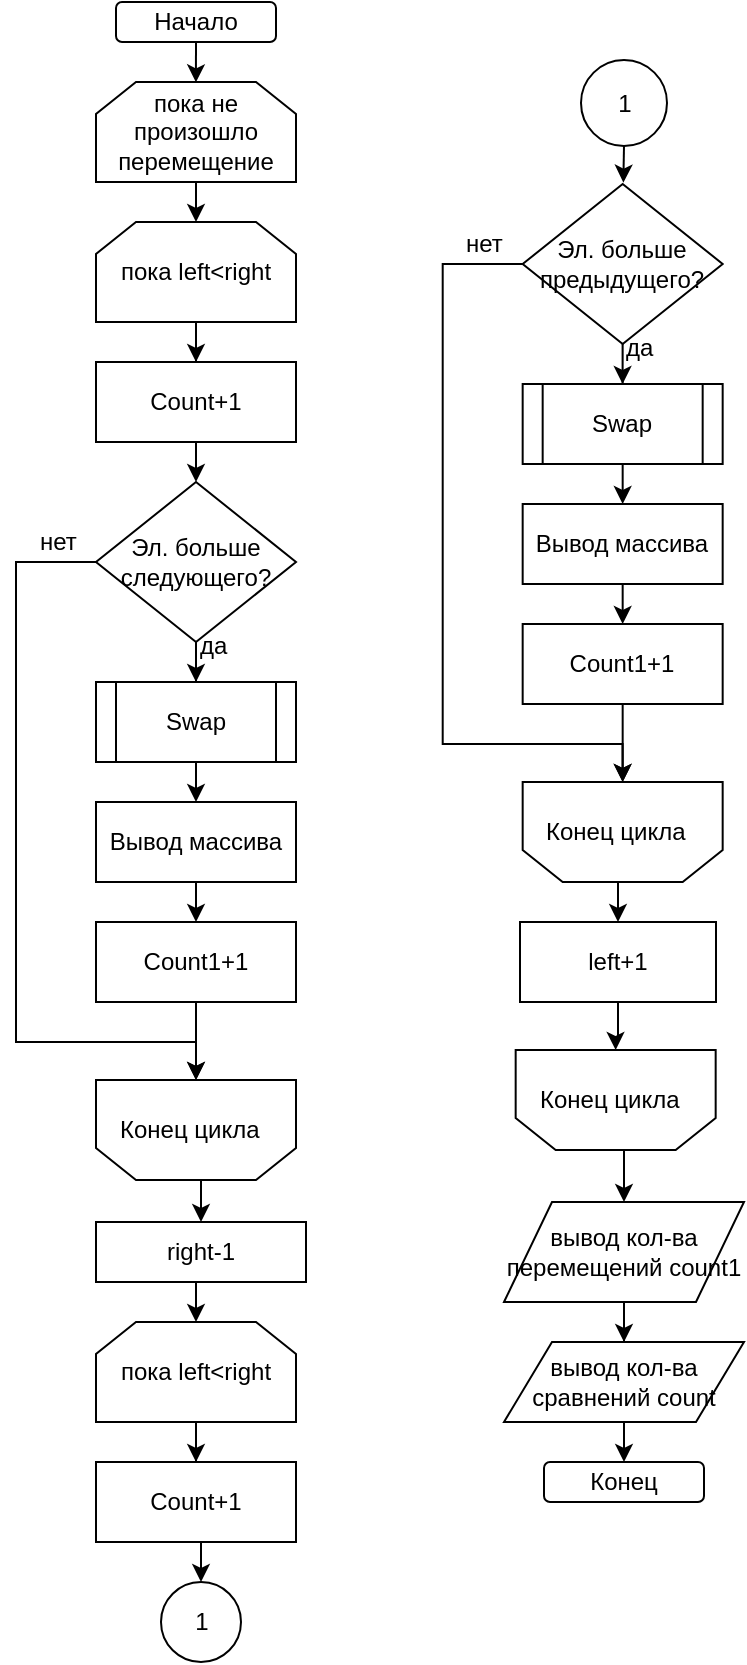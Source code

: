 <mxfile version="10.8.0"><diagram id="lHz1FHxjlDHKA8uJDPiX" name="Page-1"><mxGraphModel dx="357" dy="614" grid="1" gridSize="10" guides="1" tooltips="1" connect="1" arrows="1" fold="1" page="1" pageScale="1" pageWidth="827" pageHeight="1169" math="0" shadow="0"><root><mxCell id="0"/><mxCell id="1" parent="0"/><mxCell id="sAw3xk09c4mFDx1jfZAb-350" style="edgeStyle=orthogonalEdgeStyle;rounded=0;orthogonalLoop=1;jettySize=auto;html=1;exitX=0.5;exitY=1;exitDx=0;exitDy=0;entryX=0.5;entryY=0;entryDx=0;entryDy=0;" edge="1" parent="1" source="sAw3xk09c4mFDx1jfZAb-346"><mxGeometry relative="1" as="geometry"><mxPoint x="189.966" y="60.172" as="targetPoint"/></mxGeometry></mxCell><mxCell id="sAw3xk09c4mFDx1jfZAb-346" value="Начало" style="rounded=1;whiteSpace=wrap;html=1;" vertex="1" parent="1"><mxGeometry x="150" y="20" width="80" height="20" as="geometry"/></mxCell><mxCell id="sAw3xk09c4mFDx1jfZAb-389" style="edgeStyle=orthogonalEdgeStyle;rounded=0;orthogonalLoop=1;jettySize=auto;html=1;exitX=0.5;exitY=1;exitDx=0;exitDy=0;entryX=0.5;entryY=0;entryDx=0;entryDy=0;" edge="1" parent="1" source="sAw3xk09c4mFDx1jfZAb-383" target="sAw3xk09c4mFDx1jfZAb-385"><mxGeometry relative="1" as="geometry"/></mxCell><mxCell id="sAw3xk09c4mFDx1jfZAb-383" value="пока не произошло перемещение" style="shape=loopLimit;whiteSpace=wrap;html=1;" vertex="1" parent="1"><mxGeometry x="140" y="60" width="100" height="50" as="geometry"/></mxCell><mxCell id="sAw3xk09c4mFDx1jfZAb-390" style="edgeStyle=orthogonalEdgeStyle;rounded=0;orthogonalLoop=1;jettySize=auto;html=1;entryX=0.5;entryY=0;entryDx=0;entryDy=0;" edge="1" parent="1" source="sAw3xk09c4mFDx1jfZAb-385" target="sAw3xk09c4mFDx1jfZAb-388"><mxGeometry relative="1" as="geometry"/></mxCell><mxCell id="sAw3xk09c4mFDx1jfZAb-385" value="пока left&amp;lt;right" style="shape=loopLimit;whiteSpace=wrap;html=1;" vertex="1" parent="1"><mxGeometry x="140" y="130" width="100" height="50" as="geometry"/></mxCell><mxCell id="sAw3xk09c4mFDx1jfZAb-424" style="edgeStyle=orthogonalEdgeStyle;rounded=0;orthogonalLoop=1;jettySize=auto;html=1;exitX=0.5;exitY=0;exitDx=0;exitDy=0;entryX=0.5;entryY=0;entryDx=0;entryDy=0;" edge="1" parent="1" source="sAw3xk09c4mFDx1jfZAb-386" target="sAw3xk09c4mFDx1jfZAb-405"><mxGeometry relative="1" as="geometry"/></mxCell><mxCell id="sAw3xk09c4mFDx1jfZAb-386" value="" style="shape=loopLimit;whiteSpace=wrap;html=1;rotation=180;" vertex="1" parent="1"><mxGeometry x="140" y="559" width="100" height="50" as="geometry"/></mxCell><mxCell id="sAw3xk09c4mFDx1jfZAb-396" style="edgeStyle=orthogonalEdgeStyle;rounded=0;orthogonalLoop=1;jettySize=auto;html=1;exitX=0.5;exitY=1;exitDx=0;exitDy=0;" edge="1" parent="1" source="sAw3xk09c4mFDx1jfZAb-387" target="sAw3xk09c4mFDx1jfZAb-393"><mxGeometry relative="1" as="geometry"/></mxCell><mxCell id="sAw3xk09c4mFDx1jfZAb-401" style="edgeStyle=orthogonalEdgeStyle;rounded=0;orthogonalLoop=1;jettySize=auto;html=1;exitX=0;exitY=0.5;exitDx=0;exitDy=0;entryX=0.5;entryY=1;entryDx=0;entryDy=0;" edge="1" parent="1" source="sAw3xk09c4mFDx1jfZAb-387" target="sAw3xk09c4mFDx1jfZAb-386"><mxGeometry relative="1" as="geometry"><mxPoint x="100" y="530" as="targetPoint"/><Array as="points"><mxPoint x="100" y="300"/><mxPoint x="100" y="540"/><mxPoint x="190" y="540"/></Array></mxGeometry></mxCell><mxCell id="sAw3xk09c4mFDx1jfZAb-387" value="Эл. больше следующего?&lt;br&gt;" style="rhombus;whiteSpace=wrap;html=1;" vertex="1" parent="1"><mxGeometry x="140" y="260" width="100" height="80" as="geometry"/></mxCell><mxCell id="sAw3xk09c4mFDx1jfZAb-391" style="edgeStyle=orthogonalEdgeStyle;rounded=0;orthogonalLoop=1;jettySize=auto;html=1;exitX=0.5;exitY=1;exitDx=0;exitDy=0;entryX=0.5;entryY=0;entryDx=0;entryDy=0;" edge="1" parent="1" source="sAw3xk09c4mFDx1jfZAb-388" target="sAw3xk09c4mFDx1jfZAb-387"><mxGeometry relative="1" as="geometry"/></mxCell><mxCell id="sAw3xk09c4mFDx1jfZAb-388" value="Count+1" style="rounded=0;whiteSpace=wrap;html=1;" vertex="1" parent="1"><mxGeometry x="140" y="200" width="100" height="40" as="geometry"/></mxCell><mxCell id="sAw3xk09c4mFDx1jfZAb-397" style="edgeStyle=orthogonalEdgeStyle;rounded=0;orthogonalLoop=1;jettySize=auto;html=1;exitX=0.5;exitY=1;exitDx=0;exitDy=0;entryX=0.5;entryY=0;entryDx=0;entryDy=0;" edge="1" parent="1" source="sAw3xk09c4mFDx1jfZAb-393" target="sAw3xk09c4mFDx1jfZAb-394"><mxGeometry relative="1" as="geometry"/></mxCell><mxCell id="sAw3xk09c4mFDx1jfZAb-393" value="Swap" style="shape=process;whiteSpace=wrap;html=1;backgroundOutline=1;" vertex="1" parent="1"><mxGeometry x="140" y="360" width="100" height="40" as="geometry"/></mxCell><mxCell id="sAw3xk09c4mFDx1jfZAb-398" style="edgeStyle=orthogonalEdgeStyle;rounded=0;orthogonalLoop=1;jettySize=auto;html=1;exitX=0.5;exitY=1;exitDx=0;exitDy=0;entryX=0.5;entryY=0;entryDx=0;entryDy=0;" edge="1" parent="1" source="sAw3xk09c4mFDx1jfZAb-394" target="sAw3xk09c4mFDx1jfZAb-395"><mxGeometry relative="1" as="geometry"/></mxCell><mxCell id="sAw3xk09c4mFDx1jfZAb-394" value="Вывод массива" style="rounded=0;whiteSpace=wrap;html=1;" vertex="1" parent="1"><mxGeometry x="140" y="420" width="100" height="40" as="geometry"/></mxCell><mxCell id="sAw3xk09c4mFDx1jfZAb-402" style="edgeStyle=orthogonalEdgeStyle;rounded=0;orthogonalLoop=1;jettySize=auto;html=1;exitX=0.5;exitY=1;exitDx=0;exitDy=0;entryX=0.5;entryY=1;entryDx=0;entryDy=0;" edge="1" parent="1" source="sAw3xk09c4mFDx1jfZAb-395" target="sAw3xk09c4mFDx1jfZAb-386"><mxGeometry relative="1" as="geometry"/></mxCell><mxCell id="sAw3xk09c4mFDx1jfZAb-395" value="Count1+1" style="rounded=0;whiteSpace=wrap;html=1;" vertex="1" parent="1"><mxGeometry x="140" y="480" width="100" height="40" as="geometry"/></mxCell><mxCell id="sAw3xk09c4mFDx1jfZAb-400" value="да" style="text;html=1;resizable=0;points=[];autosize=1;align=left;verticalAlign=top;spacingTop=-4;" vertex="1" parent="1"><mxGeometry x="190" y="332" width="30" height="20" as="geometry"/></mxCell><mxCell id="sAw3xk09c4mFDx1jfZAb-403" value="нет" style="text;html=1;resizable=0;points=[];autosize=1;align=left;verticalAlign=top;spacingTop=-4;" vertex="1" parent="1"><mxGeometry x="110" y="280" width="30" height="20" as="geometry"/></mxCell><mxCell id="sAw3xk09c4mFDx1jfZAb-404" value="Конец цикла" style="text;html=1;resizable=0;points=[];autosize=1;align=left;verticalAlign=top;spacingTop=-4;" vertex="1" parent="1"><mxGeometry x="150" y="574" width="90" height="20" as="geometry"/></mxCell><mxCell id="sAw3xk09c4mFDx1jfZAb-425" style="edgeStyle=orthogonalEdgeStyle;rounded=0;orthogonalLoop=1;jettySize=auto;html=1;exitX=0.5;exitY=1;exitDx=0;exitDy=0;entryX=0.5;entryY=0;entryDx=0;entryDy=0;" edge="1" parent="1" source="sAw3xk09c4mFDx1jfZAb-405" target="sAw3xk09c4mFDx1jfZAb-408"><mxGeometry relative="1" as="geometry"/></mxCell><mxCell id="sAw3xk09c4mFDx1jfZAb-405" value="right-1" style="rounded=0;whiteSpace=wrap;html=1;" vertex="1" parent="1"><mxGeometry x="140" y="630" width="105" height="30" as="geometry"/></mxCell><mxCell id="sAw3xk09c4mFDx1jfZAb-407" style="edgeStyle=orthogonalEdgeStyle;rounded=0;orthogonalLoop=1;jettySize=auto;html=1;entryX=0.5;entryY=0;entryDx=0;entryDy=0;" edge="1" parent="1" source="sAw3xk09c4mFDx1jfZAb-408" target="sAw3xk09c4mFDx1jfZAb-414"><mxGeometry relative="1" as="geometry"/></mxCell><mxCell id="sAw3xk09c4mFDx1jfZAb-408" value="пока left&amp;lt;right" style="shape=loopLimit;whiteSpace=wrap;html=1;" vertex="1" parent="1"><mxGeometry x="140" y="680" width="100" height="50" as="geometry"/></mxCell><mxCell id="sAw3xk09c4mFDx1jfZAb-431" style="edgeStyle=orthogonalEdgeStyle;rounded=0;orthogonalLoop=1;jettySize=auto;html=1;exitX=0.5;exitY=0;exitDx=0;exitDy=0;entryX=0.5;entryY=0;entryDx=0;entryDy=0;" edge="1" parent="1" source="sAw3xk09c4mFDx1jfZAb-409" target="sAw3xk09c4mFDx1jfZAb-430"><mxGeometry relative="1" as="geometry"/></mxCell><mxCell id="sAw3xk09c4mFDx1jfZAb-409" value="" style="shape=loopLimit;whiteSpace=wrap;html=1;rotation=180;" vertex="1" parent="1"><mxGeometry x="353.333" y="410" width="100" height="50" as="geometry"/></mxCell><mxCell id="sAw3xk09c4mFDx1jfZAb-410" style="edgeStyle=orthogonalEdgeStyle;rounded=0;orthogonalLoop=1;jettySize=auto;html=1;exitX=0.5;exitY=1;exitDx=0;exitDy=0;" edge="1" parent="1" source="sAw3xk09c4mFDx1jfZAb-412" target="sAw3xk09c4mFDx1jfZAb-416"><mxGeometry relative="1" as="geometry"/></mxCell><mxCell id="sAw3xk09c4mFDx1jfZAb-411" style="edgeStyle=orthogonalEdgeStyle;rounded=0;orthogonalLoop=1;jettySize=auto;html=1;exitX=0;exitY=0.5;exitDx=0;exitDy=0;entryX=0.5;entryY=1;entryDx=0;entryDy=0;" edge="1" parent="1" source="sAw3xk09c4mFDx1jfZAb-412" target="sAw3xk09c4mFDx1jfZAb-409"><mxGeometry relative="1" as="geometry"><mxPoint x="313.333" y="381" as="targetPoint"/><Array as="points"><mxPoint x="313.333" y="151"/><mxPoint x="313.333" y="391"/><mxPoint x="403.333" y="391"/></Array></mxGeometry></mxCell><mxCell id="sAw3xk09c4mFDx1jfZAb-412" value="Эл. больше предыдущего?&lt;br&gt;" style="rhombus;whiteSpace=wrap;html=1;" vertex="1" parent="1"><mxGeometry x="353.333" y="111" width="100" height="80" as="geometry"/></mxCell><mxCell id="sAw3xk09c4mFDx1jfZAb-427" style="edgeStyle=orthogonalEdgeStyle;rounded=0;orthogonalLoop=1;jettySize=auto;html=1;exitX=0.5;exitY=1;exitDx=0;exitDy=0;entryX=0.5;entryY=0;entryDx=0;entryDy=0;" edge="1" parent="1" source="sAw3xk09c4mFDx1jfZAb-414" target="sAw3xk09c4mFDx1jfZAb-426"><mxGeometry relative="1" as="geometry"/></mxCell><mxCell id="sAw3xk09c4mFDx1jfZAb-414" value="Count+1" style="rounded=0;whiteSpace=wrap;html=1;" vertex="1" parent="1"><mxGeometry x="140" y="750" width="100" height="40" as="geometry"/></mxCell><mxCell id="sAw3xk09c4mFDx1jfZAb-415" style="edgeStyle=orthogonalEdgeStyle;rounded=0;orthogonalLoop=1;jettySize=auto;html=1;exitX=0.5;exitY=1;exitDx=0;exitDy=0;entryX=0.5;entryY=0;entryDx=0;entryDy=0;" edge="1" parent="1" source="sAw3xk09c4mFDx1jfZAb-416" target="sAw3xk09c4mFDx1jfZAb-418"><mxGeometry relative="1" as="geometry"/></mxCell><mxCell id="sAw3xk09c4mFDx1jfZAb-416" value="Swap" style="shape=process;whiteSpace=wrap;html=1;backgroundOutline=1;" vertex="1" parent="1"><mxGeometry x="353.333" y="211" width="100" height="40" as="geometry"/></mxCell><mxCell id="sAw3xk09c4mFDx1jfZAb-417" style="edgeStyle=orthogonalEdgeStyle;rounded=0;orthogonalLoop=1;jettySize=auto;html=1;exitX=0.5;exitY=1;exitDx=0;exitDy=0;entryX=0.5;entryY=0;entryDx=0;entryDy=0;" edge="1" parent="1" source="sAw3xk09c4mFDx1jfZAb-418" target="sAw3xk09c4mFDx1jfZAb-420"><mxGeometry relative="1" as="geometry"/></mxCell><mxCell id="sAw3xk09c4mFDx1jfZAb-418" value="Вывод массива" style="rounded=0;whiteSpace=wrap;html=1;" vertex="1" parent="1"><mxGeometry x="353.333" y="271" width="100" height="40" as="geometry"/></mxCell><mxCell id="sAw3xk09c4mFDx1jfZAb-419" style="edgeStyle=orthogonalEdgeStyle;rounded=0;orthogonalLoop=1;jettySize=auto;html=1;exitX=0.5;exitY=1;exitDx=0;exitDy=0;entryX=0.5;entryY=1;entryDx=0;entryDy=0;" edge="1" parent="1" source="sAw3xk09c4mFDx1jfZAb-420" target="sAw3xk09c4mFDx1jfZAb-409"><mxGeometry relative="1" as="geometry"/></mxCell><mxCell id="sAw3xk09c4mFDx1jfZAb-420" value="Count1+1" style="rounded=0;whiteSpace=wrap;html=1;" vertex="1" parent="1"><mxGeometry x="353.333" y="331" width="100" height="40" as="geometry"/></mxCell><mxCell id="sAw3xk09c4mFDx1jfZAb-421" value="да" style="text;html=1;resizable=0;points=[];autosize=1;align=left;verticalAlign=top;spacingTop=-4;" vertex="1" parent="1"><mxGeometry x="403.333" y="183" width="30" height="20" as="geometry"/></mxCell><mxCell id="sAw3xk09c4mFDx1jfZAb-422" value="нет" style="text;html=1;resizable=0;points=[];autosize=1;align=left;verticalAlign=top;spacingTop=-4;" vertex="1" parent="1"><mxGeometry x="323.333" y="131" width="30" height="20" as="geometry"/></mxCell><mxCell id="sAw3xk09c4mFDx1jfZAb-423" value="Конец цикла" style="text;html=1;resizable=0;points=[];autosize=1;align=left;verticalAlign=top;spacingTop=-4;" vertex="1" parent="1"><mxGeometry x="363.333" y="425" width="90" height="20" as="geometry"/></mxCell><mxCell id="sAw3xk09c4mFDx1jfZAb-426" value="1" style="ellipse;whiteSpace=wrap;html=1;aspect=fixed;" vertex="1" parent="1"><mxGeometry x="172.5" y="810" width="40" height="40" as="geometry"/></mxCell><mxCell id="sAw3xk09c4mFDx1jfZAb-429" style="edgeStyle=orthogonalEdgeStyle;rounded=0;orthogonalLoop=1;jettySize=auto;html=1;exitX=0.5;exitY=1;exitDx=0;exitDy=0;" edge="1" parent="1" source="sAw3xk09c4mFDx1jfZAb-428"><mxGeometry relative="1" as="geometry"><mxPoint x="403.667" y="110.333" as="targetPoint"/></mxGeometry></mxCell><mxCell id="sAw3xk09c4mFDx1jfZAb-428" value="1" style="ellipse;whiteSpace=wrap;html=1;aspect=fixed;" vertex="1" parent="1"><mxGeometry x="382.5" y="49" width="43" height="43" as="geometry"/></mxCell><mxCell id="sAw3xk09c4mFDx1jfZAb-434" style="edgeStyle=orthogonalEdgeStyle;rounded=0;orthogonalLoop=1;jettySize=auto;html=1;entryX=0.5;entryY=1;entryDx=0;entryDy=0;" edge="1" parent="1" source="sAw3xk09c4mFDx1jfZAb-430" target="sAw3xk09c4mFDx1jfZAb-432"><mxGeometry relative="1" as="geometry"/></mxCell><mxCell id="sAw3xk09c4mFDx1jfZAb-430" value="left+1" style="rounded=0;whiteSpace=wrap;html=1;" vertex="1" parent="1"><mxGeometry x="352" y="480" width="98" height="40" as="geometry"/></mxCell><mxCell id="sAw3xk09c4mFDx1jfZAb-439" style="edgeStyle=orthogonalEdgeStyle;rounded=0;orthogonalLoop=1;jettySize=auto;html=1;exitX=0.5;exitY=0;exitDx=0;exitDy=0;entryX=0.5;entryY=0;entryDx=0;entryDy=0;" edge="1" parent="1" source="sAw3xk09c4mFDx1jfZAb-432" target="sAw3xk09c4mFDx1jfZAb-437"><mxGeometry relative="1" as="geometry"/></mxCell><mxCell id="sAw3xk09c4mFDx1jfZAb-432" value="" style="shape=loopLimit;whiteSpace=wrap;html=1;rotation=180;" vertex="1" parent="1"><mxGeometry x="349.833" y="544" width="100" height="50" as="geometry"/></mxCell><mxCell id="sAw3xk09c4mFDx1jfZAb-433" value="Конец цикла" style="text;html=1;resizable=0;points=[];autosize=1;align=left;verticalAlign=top;spacingTop=-4;" vertex="1" parent="1"><mxGeometry x="359.833" y="559" width="90" height="20" as="geometry"/></mxCell><mxCell id="sAw3xk09c4mFDx1jfZAb-440" style="edgeStyle=orthogonalEdgeStyle;rounded=0;orthogonalLoop=1;jettySize=auto;html=1;entryX=0.5;entryY=0;entryDx=0;entryDy=0;" edge="1" parent="1" source="sAw3xk09c4mFDx1jfZAb-437" target="sAw3xk09c4mFDx1jfZAb-438"><mxGeometry relative="1" as="geometry"/></mxCell><mxCell id="sAw3xk09c4mFDx1jfZAb-437" value="вывод кол-ва перемещений count1" style="shape=parallelogram;perimeter=parallelogramPerimeter;whiteSpace=wrap;html=1;" vertex="1" parent="1"><mxGeometry x="344" y="620" width="120" height="50" as="geometry"/></mxCell><mxCell id="sAw3xk09c4mFDx1jfZAb-442" style="edgeStyle=orthogonalEdgeStyle;rounded=0;orthogonalLoop=1;jettySize=auto;html=1;exitX=0.5;exitY=1;exitDx=0;exitDy=0;entryX=0.5;entryY=0;entryDx=0;entryDy=0;" edge="1" parent="1" source="sAw3xk09c4mFDx1jfZAb-438" target="sAw3xk09c4mFDx1jfZAb-441"><mxGeometry relative="1" as="geometry"/></mxCell><mxCell id="sAw3xk09c4mFDx1jfZAb-438" value="вывод кол-ва сравнений count" style="shape=parallelogram;perimeter=parallelogramPerimeter;whiteSpace=wrap;html=1;" vertex="1" parent="1"><mxGeometry x="344" y="690" width="120" height="40" as="geometry"/></mxCell><mxCell id="sAw3xk09c4mFDx1jfZAb-441" value="Конец" style="rounded=1;whiteSpace=wrap;html=1;" vertex="1" parent="1"><mxGeometry x="364" y="750" width="80" height="20" as="geometry"/></mxCell></root></mxGraphModel></diagram></mxfile>